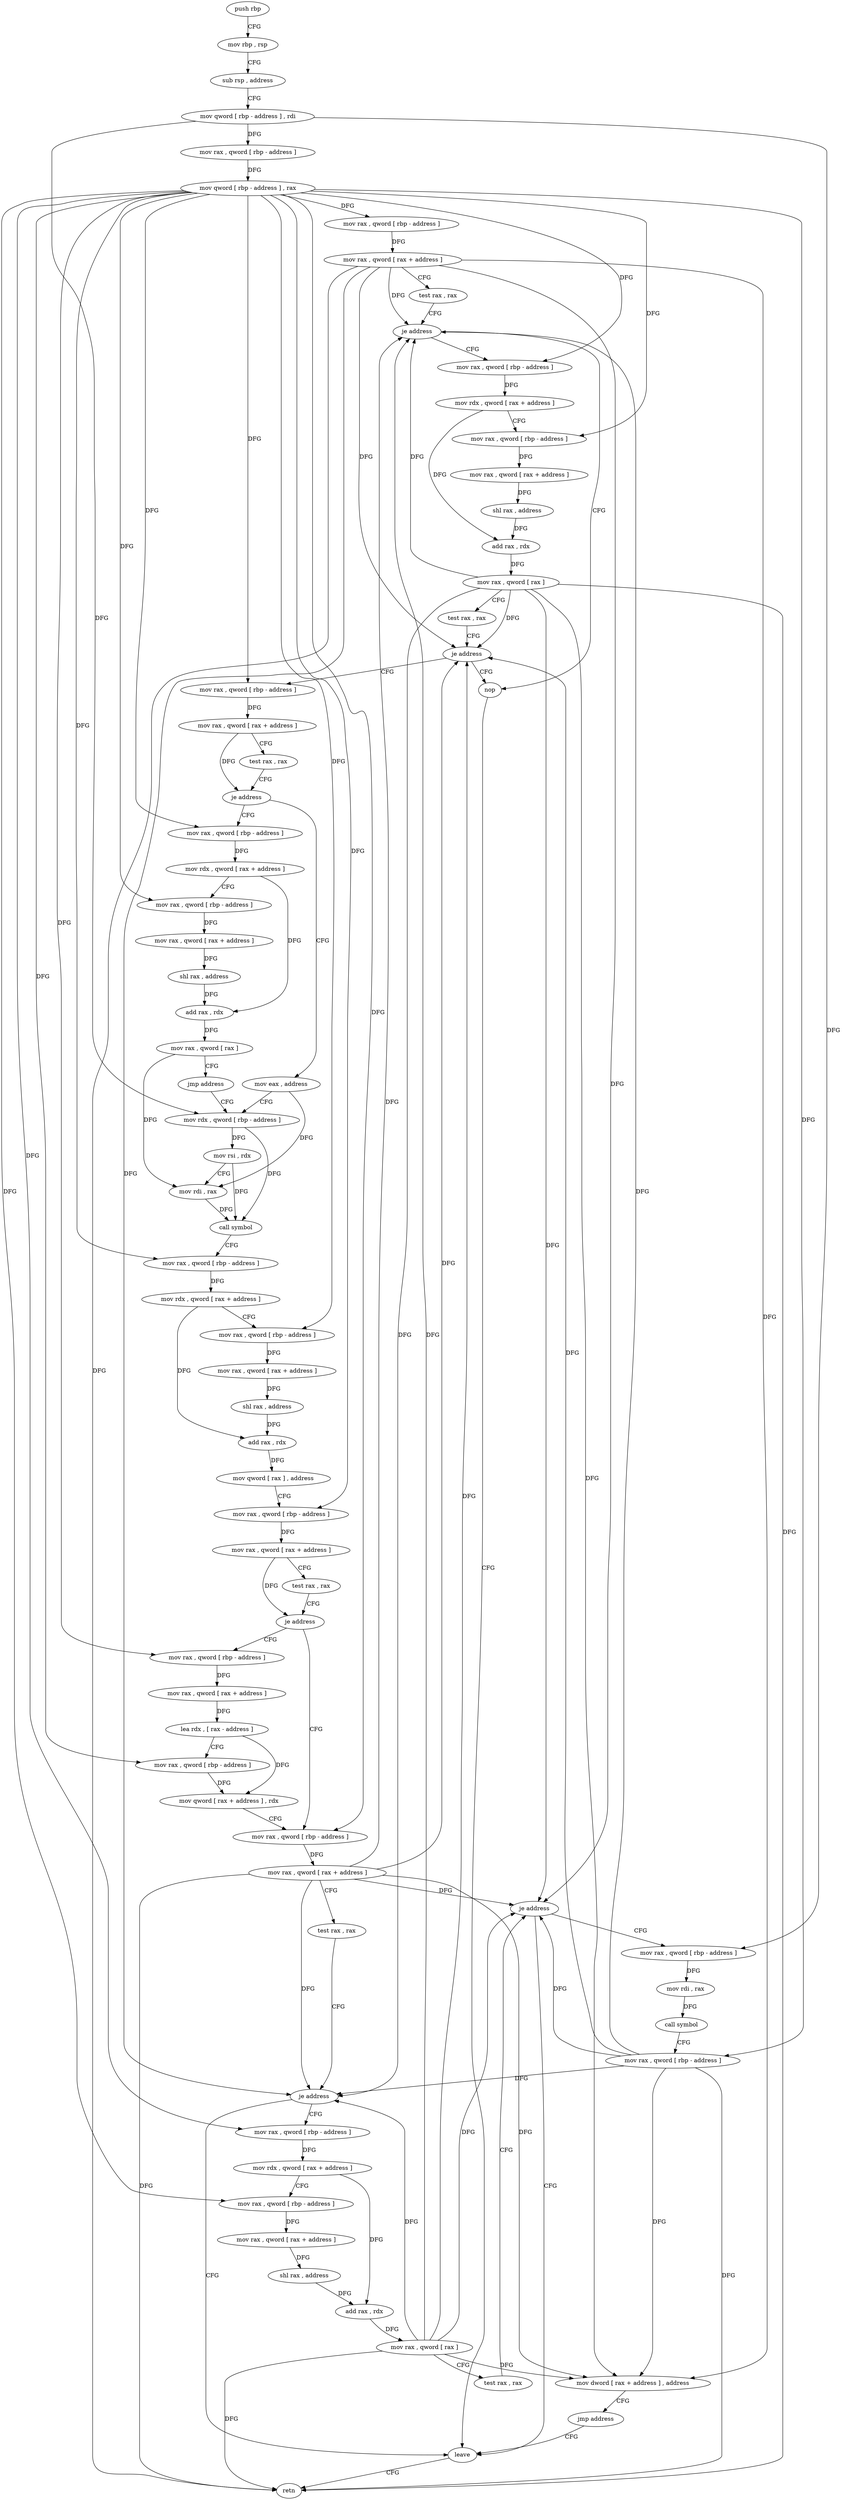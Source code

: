 digraph "func" {
"150693" [label = "push rbp" ]
"150694" [label = "mov rbp , rsp" ]
"150697" [label = "sub rsp , address" ]
"150701" [label = "mov qword [ rbp - address ] , rdi" ]
"150705" [label = "mov rax , qword [ rbp - address ]" ]
"150709" [label = "mov qword [ rbp - address ] , rax" ]
"150713" [label = "mov rax , qword [ rbp - address ]" ]
"150717" [label = "mov rax , qword [ rax + address ]" ]
"150721" [label = "test rax , rax" ]
"150724" [label = "je address" ]
"150958" [label = "nop" ]
"150730" [label = "mov rax , qword [ rbp - address ]" ]
"150959" [label = "leave" ]
"150734" [label = "mov rdx , qword [ rax + address ]" ]
"150738" [label = "mov rax , qword [ rbp - address ]" ]
"150742" [label = "mov rax , qword [ rax + address ]" ]
"150746" [label = "shl rax , address" ]
"150750" [label = "add rax , rdx" ]
"150753" [label = "mov rax , qword [ rax ]" ]
"150756" [label = "test rax , rax" ]
"150759" [label = "je address" ]
"150765" [label = "mov rax , qword [ rbp - address ]" ]
"150769" [label = "mov rax , qword [ rax + address ]" ]
"150773" [label = "test rax , rax" ]
"150776" [label = "je address" ]
"150806" [label = "mov eax , address" ]
"150778" [label = "mov rax , qword [ rbp - address ]" ]
"150811" [label = "mov rdx , qword [ rbp - address ]" ]
"150782" [label = "mov rdx , qword [ rax + address ]" ]
"150786" [label = "mov rax , qword [ rbp - address ]" ]
"150790" [label = "mov rax , qword [ rax + address ]" ]
"150794" [label = "shl rax , address" ]
"150798" [label = "add rax , rdx" ]
"150801" [label = "mov rax , qword [ rax ]" ]
"150804" [label = "jmp address" ]
"150889" [label = "mov rax , qword [ rbp - address ]" ]
"150893" [label = "mov rax , qword [ rax + address ]" ]
"150897" [label = "test rax , rax" ]
"150900" [label = "je address" ]
"150902" [label = "mov rax , qword [ rbp - address ]" ]
"150869" [label = "mov rax , qword [ rbp - address ]" ]
"150873" [label = "mov rax , qword [ rax + address ]" ]
"150877" [label = "lea rdx , [ rax - address ]" ]
"150881" [label = "mov rax , qword [ rbp - address ]" ]
"150885" [label = "mov qword [ rax + address ] , rdx" ]
"150815" [label = "mov rsi , rdx" ]
"150818" [label = "mov rdi , rax" ]
"150821" [label = "call symbol" ]
"150826" [label = "mov rax , qword [ rbp - address ]" ]
"150830" [label = "mov rdx , qword [ rax + address ]" ]
"150834" [label = "mov rax , qword [ rbp - address ]" ]
"150838" [label = "mov rax , qword [ rax + address ]" ]
"150842" [label = "shl rax , address" ]
"150846" [label = "add rax , rdx" ]
"150849" [label = "mov qword [ rax ] , address" ]
"150856" [label = "mov rax , qword [ rbp - address ]" ]
"150860" [label = "mov rax , qword [ rax + address ]" ]
"150864" [label = "test rax , rax" ]
"150867" [label = "je address" ]
"150960" [label = "retn" ]
"150906" [label = "mov rdx , qword [ rax + address ]" ]
"150910" [label = "mov rax , qword [ rbp - address ]" ]
"150914" [label = "mov rax , qword [ rax + address ]" ]
"150918" [label = "shl rax , address" ]
"150922" [label = "add rax , rdx" ]
"150925" [label = "mov rax , qword [ rax ]" ]
"150928" [label = "test rax , rax" ]
"150931" [label = "je address" ]
"150933" [label = "mov rax , qword [ rbp - address ]" ]
"150937" [label = "mov rdi , rax" ]
"150940" [label = "call symbol" ]
"150945" [label = "mov rax , qword [ rbp - address ]" ]
"150949" [label = "mov dword [ rax + address ] , address" ]
"150956" [label = "jmp address" ]
"150693" -> "150694" [ label = "CFG" ]
"150694" -> "150697" [ label = "CFG" ]
"150697" -> "150701" [ label = "CFG" ]
"150701" -> "150705" [ label = "DFG" ]
"150701" -> "150811" [ label = "DFG" ]
"150701" -> "150933" [ label = "DFG" ]
"150705" -> "150709" [ label = "DFG" ]
"150709" -> "150713" [ label = "DFG" ]
"150709" -> "150730" [ label = "DFG" ]
"150709" -> "150738" [ label = "DFG" ]
"150709" -> "150765" [ label = "DFG" ]
"150709" -> "150778" [ label = "DFG" ]
"150709" -> "150786" [ label = "DFG" ]
"150709" -> "150826" [ label = "DFG" ]
"150709" -> "150834" [ label = "DFG" ]
"150709" -> "150856" [ label = "DFG" ]
"150709" -> "150889" [ label = "DFG" ]
"150709" -> "150869" [ label = "DFG" ]
"150709" -> "150881" [ label = "DFG" ]
"150709" -> "150902" [ label = "DFG" ]
"150709" -> "150910" [ label = "DFG" ]
"150709" -> "150945" [ label = "DFG" ]
"150713" -> "150717" [ label = "DFG" ]
"150717" -> "150721" [ label = "CFG" ]
"150717" -> "150724" [ label = "DFG" ]
"150717" -> "150759" [ label = "DFG" ]
"150717" -> "150960" [ label = "DFG" ]
"150717" -> "150900" [ label = "DFG" ]
"150717" -> "150931" [ label = "DFG" ]
"150717" -> "150949" [ label = "DFG" ]
"150721" -> "150724" [ label = "CFG" ]
"150724" -> "150958" [ label = "CFG" ]
"150724" -> "150730" [ label = "CFG" ]
"150958" -> "150959" [ label = "CFG" ]
"150730" -> "150734" [ label = "DFG" ]
"150959" -> "150960" [ label = "CFG" ]
"150734" -> "150738" [ label = "CFG" ]
"150734" -> "150750" [ label = "DFG" ]
"150738" -> "150742" [ label = "DFG" ]
"150742" -> "150746" [ label = "DFG" ]
"150746" -> "150750" [ label = "DFG" ]
"150750" -> "150753" [ label = "DFG" ]
"150753" -> "150756" [ label = "CFG" ]
"150753" -> "150724" [ label = "DFG" ]
"150753" -> "150759" [ label = "DFG" ]
"150753" -> "150960" [ label = "DFG" ]
"150753" -> "150900" [ label = "DFG" ]
"150753" -> "150931" [ label = "DFG" ]
"150753" -> "150949" [ label = "DFG" ]
"150756" -> "150759" [ label = "CFG" ]
"150759" -> "150958" [ label = "CFG" ]
"150759" -> "150765" [ label = "CFG" ]
"150765" -> "150769" [ label = "DFG" ]
"150769" -> "150773" [ label = "CFG" ]
"150769" -> "150776" [ label = "DFG" ]
"150773" -> "150776" [ label = "CFG" ]
"150776" -> "150806" [ label = "CFG" ]
"150776" -> "150778" [ label = "CFG" ]
"150806" -> "150811" [ label = "CFG" ]
"150806" -> "150818" [ label = "DFG" ]
"150778" -> "150782" [ label = "DFG" ]
"150811" -> "150815" [ label = "DFG" ]
"150811" -> "150821" [ label = "DFG" ]
"150782" -> "150786" [ label = "CFG" ]
"150782" -> "150798" [ label = "DFG" ]
"150786" -> "150790" [ label = "DFG" ]
"150790" -> "150794" [ label = "DFG" ]
"150794" -> "150798" [ label = "DFG" ]
"150798" -> "150801" [ label = "DFG" ]
"150801" -> "150804" [ label = "CFG" ]
"150801" -> "150818" [ label = "DFG" ]
"150804" -> "150811" [ label = "CFG" ]
"150889" -> "150893" [ label = "DFG" ]
"150893" -> "150897" [ label = "CFG" ]
"150893" -> "150724" [ label = "DFG" ]
"150893" -> "150759" [ label = "DFG" ]
"150893" -> "150960" [ label = "DFG" ]
"150893" -> "150900" [ label = "DFG" ]
"150893" -> "150931" [ label = "DFG" ]
"150893" -> "150949" [ label = "DFG" ]
"150897" -> "150900" [ label = "CFG" ]
"150900" -> "150959" [ label = "CFG" ]
"150900" -> "150902" [ label = "CFG" ]
"150902" -> "150906" [ label = "DFG" ]
"150869" -> "150873" [ label = "DFG" ]
"150873" -> "150877" [ label = "DFG" ]
"150877" -> "150881" [ label = "CFG" ]
"150877" -> "150885" [ label = "DFG" ]
"150881" -> "150885" [ label = "DFG" ]
"150885" -> "150889" [ label = "CFG" ]
"150815" -> "150818" [ label = "CFG" ]
"150815" -> "150821" [ label = "DFG" ]
"150818" -> "150821" [ label = "DFG" ]
"150821" -> "150826" [ label = "CFG" ]
"150826" -> "150830" [ label = "DFG" ]
"150830" -> "150834" [ label = "CFG" ]
"150830" -> "150846" [ label = "DFG" ]
"150834" -> "150838" [ label = "DFG" ]
"150838" -> "150842" [ label = "DFG" ]
"150842" -> "150846" [ label = "DFG" ]
"150846" -> "150849" [ label = "DFG" ]
"150849" -> "150856" [ label = "CFG" ]
"150856" -> "150860" [ label = "DFG" ]
"150860" -> "150864" [ label = "CFG" ]
"150860" -> "150867" [ label = "DFG" ]
"150864" -> "150867" [ label = "CFG" ]
"150867" -> "150889" [ label = "CFG" ]
"150867" -> "150869" [ label = "CFG" ]
"150906" -> "150910" [ label = "CFG" ]
"150906" -> "150922" [ label = "DFG" ]
"150910" -> "150914" [ label = "DFG" ]
"150914" -> "150918" [ label = "DFG" ]
"150918" -> "150922" [ label = "DFG" ]
"150922" -> "150925" [ label = "DFG" ]
"150925" -> "150928" [ label = "CFG" ]
"150925" -> "150724" [ label = "DFG" ]
"150925" -> "150759" [ label = "DFG" ]
"150925" -> "150900" [ label = "DFG" ]
"150925" -> "150960" [ label = "DFG" ]
"150925" -> "150931" [ label = "DFG" ]
"150925" -> "150949" [ label = "DFG" ]
"150928" -> "150931" [ label = "CFG" ]
"150931" -> "150959" [ label = "CFG" ]
"150931" -> "150933" [ label = "CFG" ]
"150933" -> "150937" [ label = "DFG" ]
"150937" -> "150940" [ label = "DFG" ]
"150940" -> "150945" [ label = "CFG" ]
"150945" -> "150949" [ label = "DFG" ]
"150945" -> "150724" [ label = "DFG" ]
"150945" -> "150759" [ label = "DFG" ]
"150945" -> "150900" [ label = "DFG" ]
"150945" -> "150931" [ label = "DFG" ]
"150945" -> "150960" [ label = "DFG" ]
"150949" -> "150956" [ label = "CFG" ]
"150956" -> "150959" [ label = "CFG" ]
}
